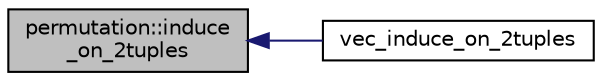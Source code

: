 digraph "permutation::induce_on_2tuples"
{
  edge [fontname="Helvetica",fontsize="10",labelfontname="Helvetica",labelfontsize="10"];
  node [fontname="Helvetica",fontsize="10",shape=record];
  rankdir="LR";
  Node1274 [label="permutation::induce\l_on_2tuples",height=0.2,width=0.4,color="black", fillcolor="grey75", style="filled", fontcolor="black"];
  Node1274 -> Node1275 [dir="back",color="midnightblue",fontsize="10",style="solid",fontname="Helvetica"];
  Node1275 [label="vec_induce_on_2tuples",height=0.2,width=0.4,color="black", fillcolor="white", style="filled",URL="$d0/dd3/perm__group__gens_8_c.html#a19ec562c31abd023c81ef386ecbdc167"];
}
